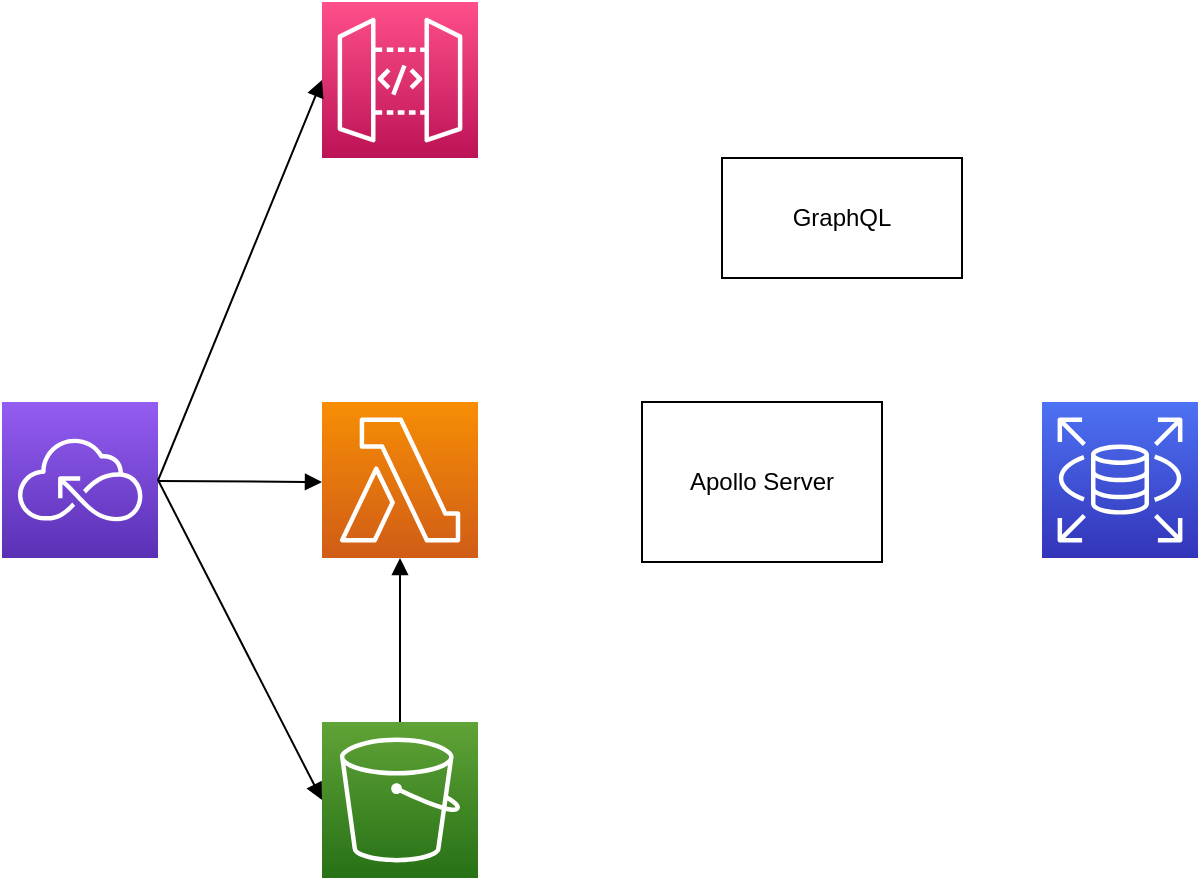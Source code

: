 <mxfile version="20.3.7" type="github">
  <diagram id="EP5BfhkNx2YXUMQuSpkf" name="Page-1">
    <mxGraphModel dx="1348" dy="773" grid="1" gridSize="10" guides="1" tooltips="1" connect="1" arrows="1" fold="1" page="1" pageScale="1" pageWidth="827" pageHeight="1169" math="0" shadow="0">
      <root>
        <mxCell id="0" />
        <mxCell id="1" parent="0" />
        <mxCell id="iIka1qgOTfjhWKdEAq9X-2" value="" style="sketch=0;points=[[0,0,0],[0.25,0,0],[0.5,0,0],[0.75,0,0],[1,0,0],[0,1,0],[0.25,1,0],[0.5,1,0],[0.75,1,0],[1,1,0],[0,0.25,0],[0,0.5,0],[0,0.75,0],[1,0.25,0],[1,0.5,0],[1,0.75,0]];outlineConnect=0;fontColor=#232F3E;gradientColor=#945DF2;gradientDirection=north;fillColor=#5A30B5;strokeColor=#ffffff;dashed=0;verticalLabelPosition=bottom;verticalAlign=top;align=center;html=1;fontSize=12;fontStyle=0;aspect=fixed;shape=mxgraph.aws4.resourceIcon;resIcon=mxgraph.aws4.serverless;" vertex="1" parent="1">
          <mxGeometry x="80" y="320" width="78" height="78" as="geometry" />
        </mxCell>
        <mxCell id="iIka1qgOTfjhWKdEAq9X-3" value="" style="sketch=0;points=[[0,0,0],[0.25,0,0],[0.5,0,0],[0.75,0,0],[1,0,0],[0,1,0],[0.25,1,0],[0.5,1,0],[0.75,1,0],[1,1,0],[0,0.25,0],[0,0.5,0],[0,0.75,0],[1,0.25,0],[1,0.5,0],[1,0.75,0]];outlineConnect=0;fontColor=#232F3E;gradientColor=#FF4F8B;gradientDirection=north;fillColor=#BC1356;strokeColor=#ffffff;dashed=0;verticalLabelPosition=bottom;verticalAlign=top;align=center;html=1;fontSize=12;fontStyle=0;aspect=fixed;shape=mxgraph.aws4.resourceIcon;resIcon=mxgraph.aws4.api_gateway;" vertex="1" parent="1">
          <mxGeometry x="240" y="120" width="78" height="78" as="geometry" />
        </mxCell>
        <mxCell id="iIka1qgOTfjhWKdEAq9X-4" value="" style="sketch=0;points=[[0,0,0],[0.25,0,0],[0.5,0,0],[0.75,0,0],[1,0,0],[0,1,0],[0.25,1,0],[0.5,1,0],[0.75,1,0],[1,1,0],[0,0.25,0],[0,0.5,0],[0,0.75,0],[1,0.25,0],[1,0.5,0],[1,0.75,0]];outlineConnect=0;fontColor=#232F3E;gradientColor=#F78E04;gradientDirection=north;fillColor=#D05C17;strokeColor=#ffffff;dashed=0;verticalLabelPosition=bottom;verticalAlign=top;align=center;html=1;fontSize=12;fontStyle=0;aspect=fixed;shape=mxgraph.aws4.resourceIcon;resIcon=mxgraph.aws4.lambda;" vertex="1" parent="1">
          <mxGeometry x="240" y="320" width="78" height="78" as="geometry" />
        </mxCell>
        <mxCell id="iIka1qgOTfjhWKdEAq9X-5" value="" style="sketch=0;points=[[0,0,0],[0.25,0,0],[0.5,0,0],[0.75,0,0],[1,0,0],[0,1,0],[0.25,1,0],[0.5,1,0],[0.75,1,0],[1,1,0],[0,0.25,0],[0,0.5,0],[0,0.75,0],[1,0.25,0],[1,0.5,0],[1,0.75,0]];outlineConnect=0;fontColor=#232F3E;gradientColor=#60A337;gradientDirection=north;fillColor=#277116;strokeColor=#ffffff;dashed=0;verticalLabelPosition=bottom;verticalAlign=top;align=center;html=1;fontSize=12;fontStyle=0;aspect=fixed;shape=mxgraph.aws4.resourceIcon;resIcon=mxgraph.aws4.s3;" vertex="1" parent="1">
          <mxGeometry x="240" y="480" width="78" height="78" as="geometry" />
        </mxCell>
        <mxCell id="iIka1qgOTfjhWKdEAq9X-6" value="Apollo Server" style="rounded=0;whiteSpace=wrap;html=1;fillColor=default;" vertex="1" parent="1">
          <mxGeometry x="400" y="320" width="120" height="80" as="geometry" />
        </mxCell>
        <mxCell id="iIka1qgOTfjhWKdEAq9X-7" value="GraphQL" style="rounded=0;whiteSpace=wrap;html=1;fillColor=default;" vertex="1" parent="1">
          <mxGeometry x="440" y="198" width="120" height="60" as="geometry" />
        </mxCell>
        <mxCell id="iIka1qgOTfjhWKdEAq9X-8" value="" style="sketch=0;points=[[0,0,0],[0.25,0,0],[0.5,0,0],[0.75,0,0],[1,0,0],[0,1,0],[0.25,1,0],[0.5,1,0],[0.75,1,0],[1,1,0],[0,0.25,0],[0,0.5,0],[0,0.75,0],[1,0.25,0],[1,0.5,0],[1,0.75,0]];outlineConnect=0;fontColor=#232F3E;gradientColor=#4D72F3;gradientDirection=north;fillColor=#3334B9;strokeColor=#ffffff;dashed=0;verticalLabelPosition=bottom;verticalAlign=top;align=center;html=1;fontSize=12;fontStyle=0;aspect=fixed;shape=mxgraph.aws4.resourceIcon;resIcon=mxgraph.aws4.rds;" vertex="1" parent="1">
          <mxGeometry x="600" y="320" width="78" height="78" as="geometry" />
        </mxCell>
        <mxCell id="iIka1qgOTfjhWKdEAq9X-17" value="dispatch" style="verticalAlign=bottom;endArrow=block;rounded=0;fontColor=none;exitX=0.5;exitY=0;exitDx=0;exitDy=0;exitPerimeter=0;entryX=0.5;entryY=1;entryDx=0;entryDy=0;entryPerimeter=0;html=1;labelBackgroundColor=default;noLabel=1;" edge="1" parent="1" source="iIka1qgOTfjhWKdEAq9X-5" target="iIka1qgOTfjhWKdEAq9X-4">
          <mxGeometry width="80" relative="1" as="geometry">
            <mxPoint x="370" y="400" as="sourcePoint" />
            <mxPoint x="450" y="400" as="targetPoint" />
          </mxGeometry>
        </mxCell>
        <mxCell id="iIka1qgOTfjhWKdEAq9X-18" value="dispatch" style="html=1;verticalAlign=bottom;endArrow=block;rounded=0;labelBackgroundColor=default;fontColor=none;entryX=0;entryY=0.5;entryDx=0;entryDy=0;entryPerimeter=0;noLabel=1;" edge="1" parent="1" target="iIka1qgOTfjhWKdEAq9X-3">
          <mxGeometry width="80" relative="1" as="geometry">
            <mxPoint x="158" y="359.25" as="sourcePoint" />
            <mxPoint x="298" y="360.75" as="targetPoint" />
          </mxGeometry>
        </mxCell>
        <mxCell id="iIka1qgOTfjhWKdEAq9X-19" value="dispatch" style="html=1;verticalAlign=bottom;endArrow=block;rounded=0;labelBackgroundColor=default;fontColor=none;noLabel=1;" edge="1" parent="1">
          <mxGeometry width="80" relative="1" as="geometry">
            <mxPoint x="158" y="359.5" as="sourcePoint" />
            <mxPoint x="240" y="360" as="targetPoint" />
          </mxGeometry>
        </mxCell>
        <mxCell id="iIka1qgOTfjhWKdEAq9X-20" value="dispatch" style="html=1;verticalAlign=bottom;endArrow=block;rounded=0;labelBackgroundColor=default;fontColor=none;exitX=1;exitY=0.5;exitDx=0;exitDy=0;exitPerimeter=0;entryX=0;entryY=0.5;entryDx=0;entryDy=0;entryPerimeter=0;noLabel=1;" edge="1" parent="1" source="iIka1qgOTfjhWKdEAq9X-2" target="iIka1qgOTfjhWKdEAq9X-5">
          <mxGeometry width="80" relative="1" as="geometry">
            <mxPoint x="370" y="400" as="sourcePoint" />
            <mxPoint x="450" y="400" as="targetPoint" />
          </mxGeometry>
        </mxCell>
      </root>
    </mxGraphModel>
  </diagram>
</mxfile>
